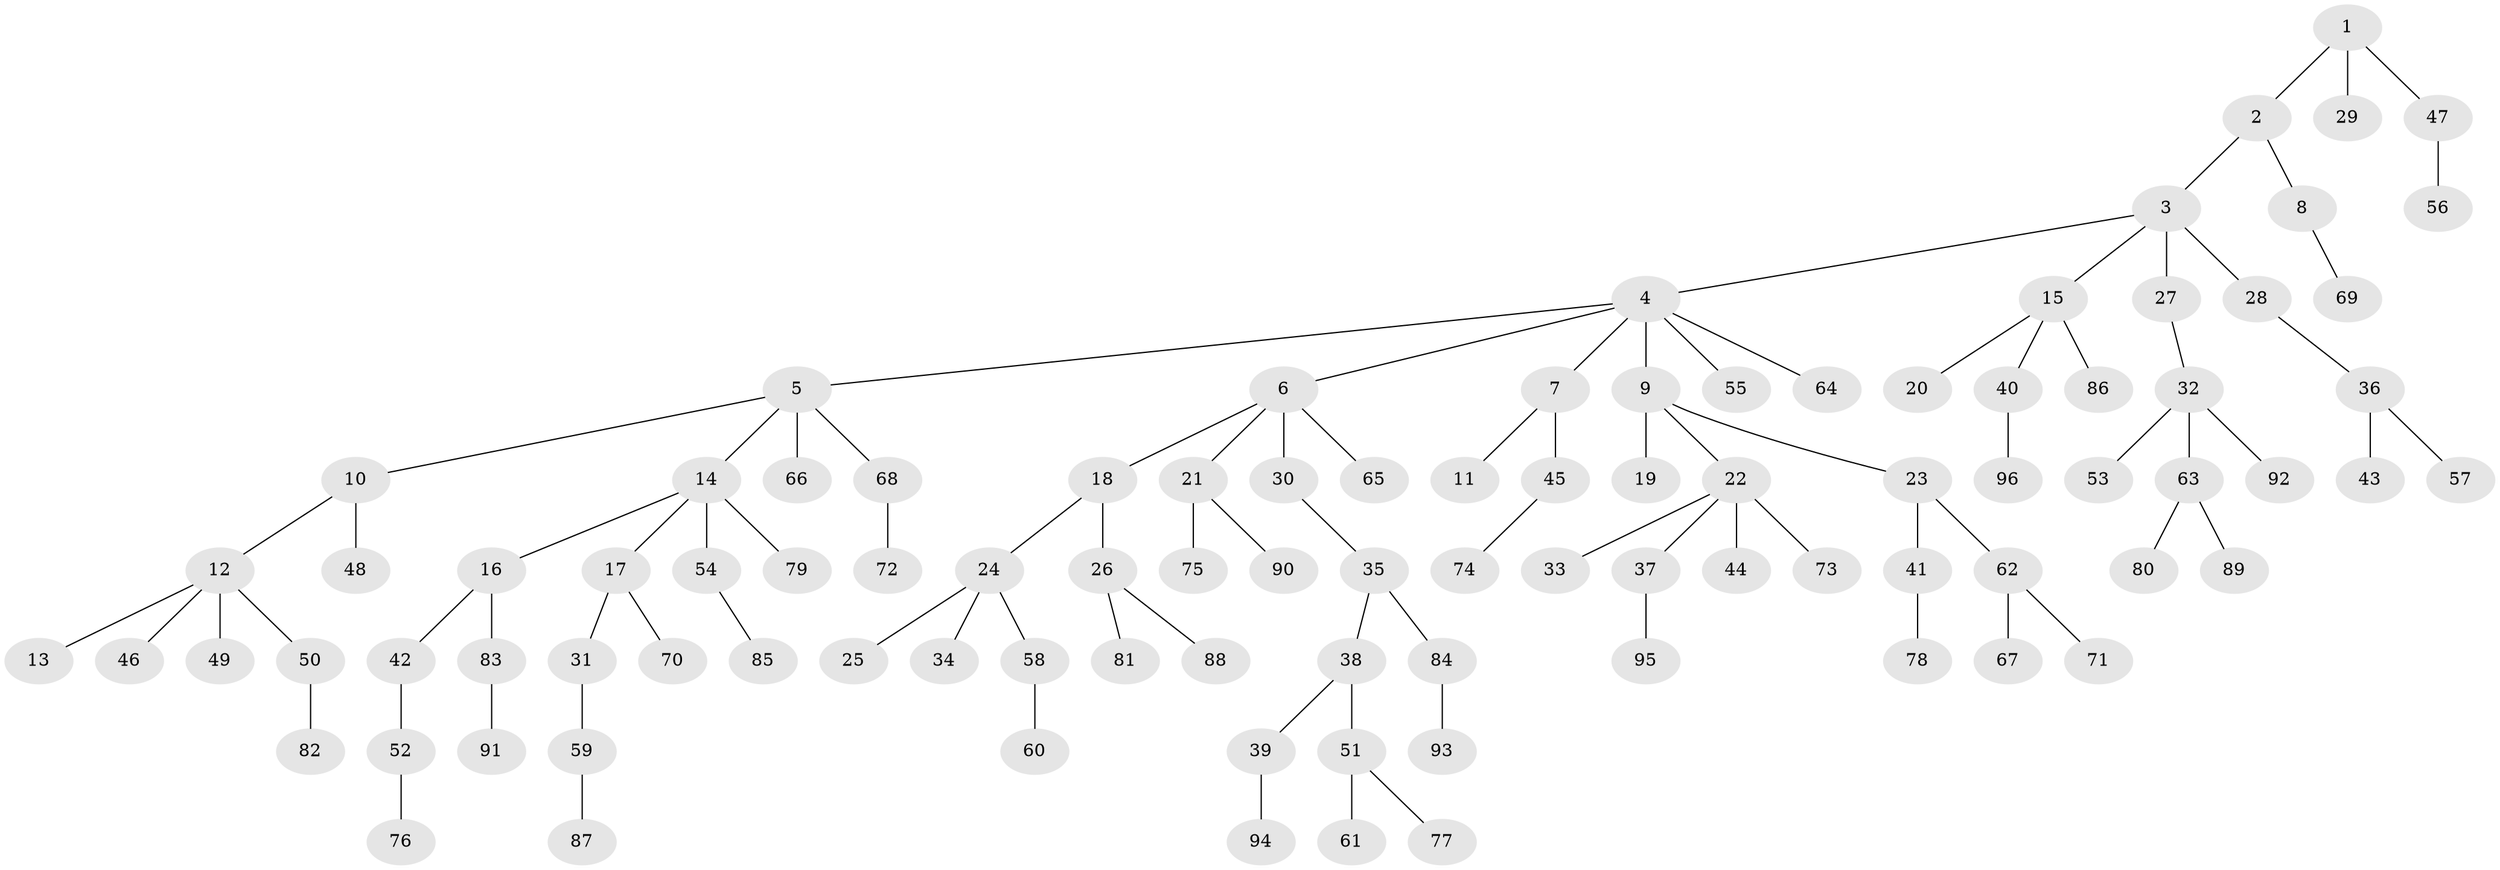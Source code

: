 // Generated by graph-tools (version 1.1) at 2025/26/03/09/25 03:26:31]
// undirected, 96 vertices, 95 edges
graph export_dot {
graph [start="1"]
  node [color=gray90,style=filled];
  1;
  2;
  3;
  4;
  5;
  6;
  7;
  8;
  9;
  10;
  11;
  12;
  13;
  14;
  15;
  16;
  17;
  18;
  19;
  20;
  21;
  22;
  23;
  24;
  25;
  26;
  27;
  28;
  29;
  30;
  31;
  32;
  33;
  34;
  35;
  36;
  37;
  38;
  39;
  40;
  41;
  42;
  43;
  44;
  45;
  46;
  47;
  48;
  49;
  50;
  51;
  52;
  53;
  54;
  55;
  56;
  57;
  58;
  59;
  60;
  61;
  62;
  63;
  64;
  65;
  66;
  67;
  68;
  69;
  70;
  71;
  72;
  73;
  74;
  75;
  76;
  77;
  78;
  79;
  80;
  81;
  82;
  83;
  84;
  85;
  86;
  87;
  88;
  89;
  90;
  91;
  92;
  93;
  94;
  95;
  96;
  1 -- 2;
  1 -- 29;
  1 -- 47;
  2 -- 3;
  2 -- 8;
  3 -- 4;
  3 -- 15;
  3 -- 27;
  3 -- 28;
  4 -- 5;
  4 -- 6;
  4 -- 7;
  4 -- 9;
  4 -- 55;
  4 -- 64;
  5 -- 10;
  5 -- 14;
  5 -- 66;
  5 -- 68;
  6 -- 18;
  6 -- 21;
  6 -- 30;
  6 -- 65;
  7 -- 11;
  7 -- 45;
  8 -- 69;
  9 -- 19;
  9 -- 22;
  9 -- 23;
  10 -- 12;
  10 -- 48;
  12 -- 13;
  12 -- 46;
  12 -- 49;
  12 -- 50;
  14 -- 16;
  14 -- 17;
  14 -- 54;
  14 -- 79;
  15 -- 20;
  15 -- 40;
  15 -- 86;
  16 -- 42;
  16 -- 83;
  17 -- 31;
  17 -- 70;
  18 -- 24;
  18 -- 26;
  21 -- 75;
  21 -- 90;
  22 -- 33;
  22 -- 37;
  22 -- 44;
  22 -- 73;
  23 -- 41;
  23 -- 62;
  24 -- 25;
  24 -- 34;
  24 -- 58;
  26 -- 81;
  26 -- 88;
  27 -- 32;
  28 -- 36;
  30 -- 35;
  31 -- 59;
  32 -- 53;
  32 -- 63;
  32 -- 92;
  35 -- 38;
  35 -- 84;
  36 -- 43;
  36 -- 57;
  37 -- 95;
  38 -- 39;
  38 -- 51;
  39 -- 94;
  40 -- 96;
  41 -- 78;
  42 -- 52;
  45 -- 74;
  47 -- 56;
  50 -- 82;
  51 -- 61;
  51 -- 77;
  52 -- 76;
  54 -- 85;
  58 -- 60;
  59 -- 87;
  62 -- 67;
  62 -- 71;
  63 -- 80;
  63 -- 89;
  68 -- 72;
  83 -- 91;
  84 -- 93;
}
